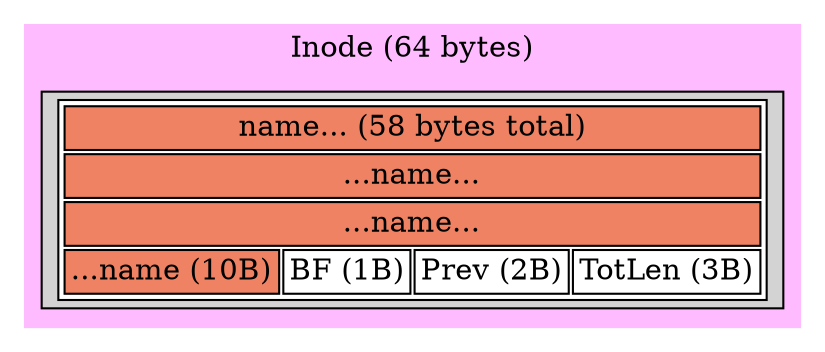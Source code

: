 digraph G {
	nodesep="0.1"
	rankdir=RL;
		subgraph clusterZoneA {
			color=plum1;
			style=filled;
			label="bl0";
			b0 [style=filled,shape=record,label=
<<table bgcolor="white">
<tr width="100%">
<td colspan="4" bgcolor="salmon2">name... (58 bytes total)</td>
</tr>

<tr>
<td colspan="4" bgcolor="salmon2">...name...</td>
</tr>

<tr>
<td colspan="4" bgcolor="salmon2">...name...</td>
</tr>

<tr>
<td width="63%" bgcolor="salmon2">...name (10B)</td>
<td width="6%">BF (1B)</td>
<td width="12%">Prev (2B)</td>
<td width="19%">TotLen (3B)</td>
</tr>
</table>>
];
			label="Inode (64 bytes)";
		}
}
